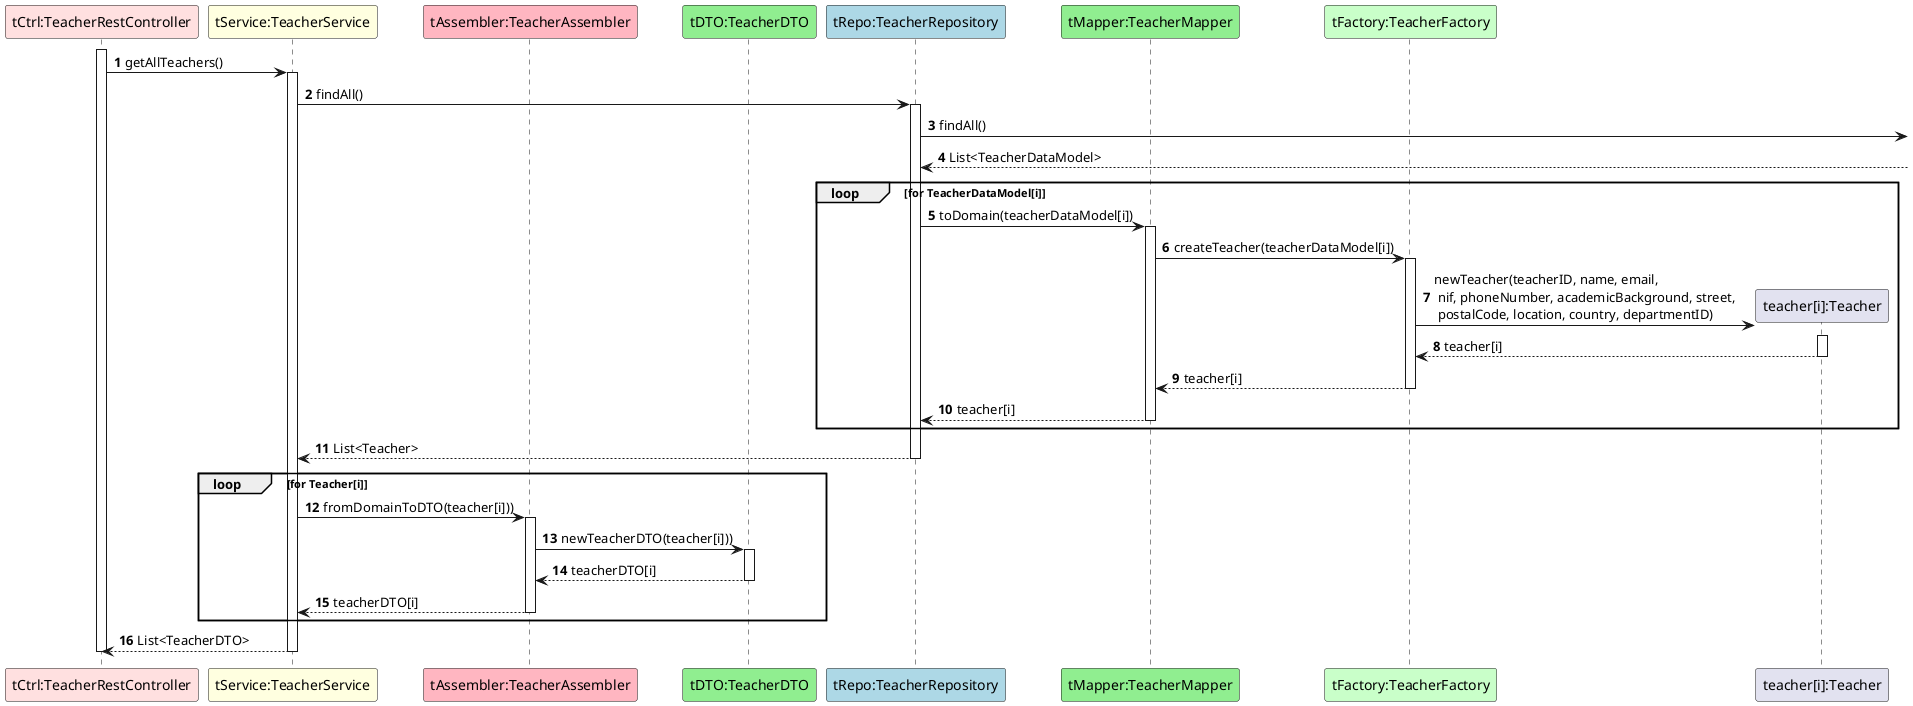 @startuml
autonumber

participant "tCtrl:TeacherRestController" as C #implementation
participant "tService:TeacherService" as TS #lightyellow
participant "tAssembler:TeacherAssembler" as TA #lightpink
participant "tDTO:TeacherDTO" as TDTO #lightgreen
participant "tRepo:TeacherRepository" as TR #lightblue
participant "tMapper:TeacherMapper" as M #lightgreen
participant "tFactory:TeacherFactory" as TF #technology
participant "teacher[i]:Teacher" as T

activate C
C -> TS ++: getAllTeachers()

TS -> TR ++: findAll()

TR -> : findAll()
TR <-- : List<TeacherDataModel>

loop for TeacherDataModel[i]
TR -> M ++: toDomain(teacherDataModel[i])
M -> TF ++: createTeacher(teacherDataModel[i])
TF -> T**: newTeacher(teacherID, name, email, \n nif, phoneNumber, academicBackground, street, \n postalCode, location, country, departmentID)
activate T
T --> TF --: teacher[i]
TF --> M --: teacher[i]
M --> TR --: teacher[i]
end

TR --> TS --: List<Teacher>
loop for Teacher[i]
TS -> TA ++ :fromDomainToDTO(teacher[i]))
TA -> TDTO ++: newTeacherDTO(teacher[i]))
TDTO --> TA --: teacherDTO[i]
TA --> TS --: teacherDTO[i]
end

TS --> C --: List<TeacherDTO>
deactivate C
@enduml